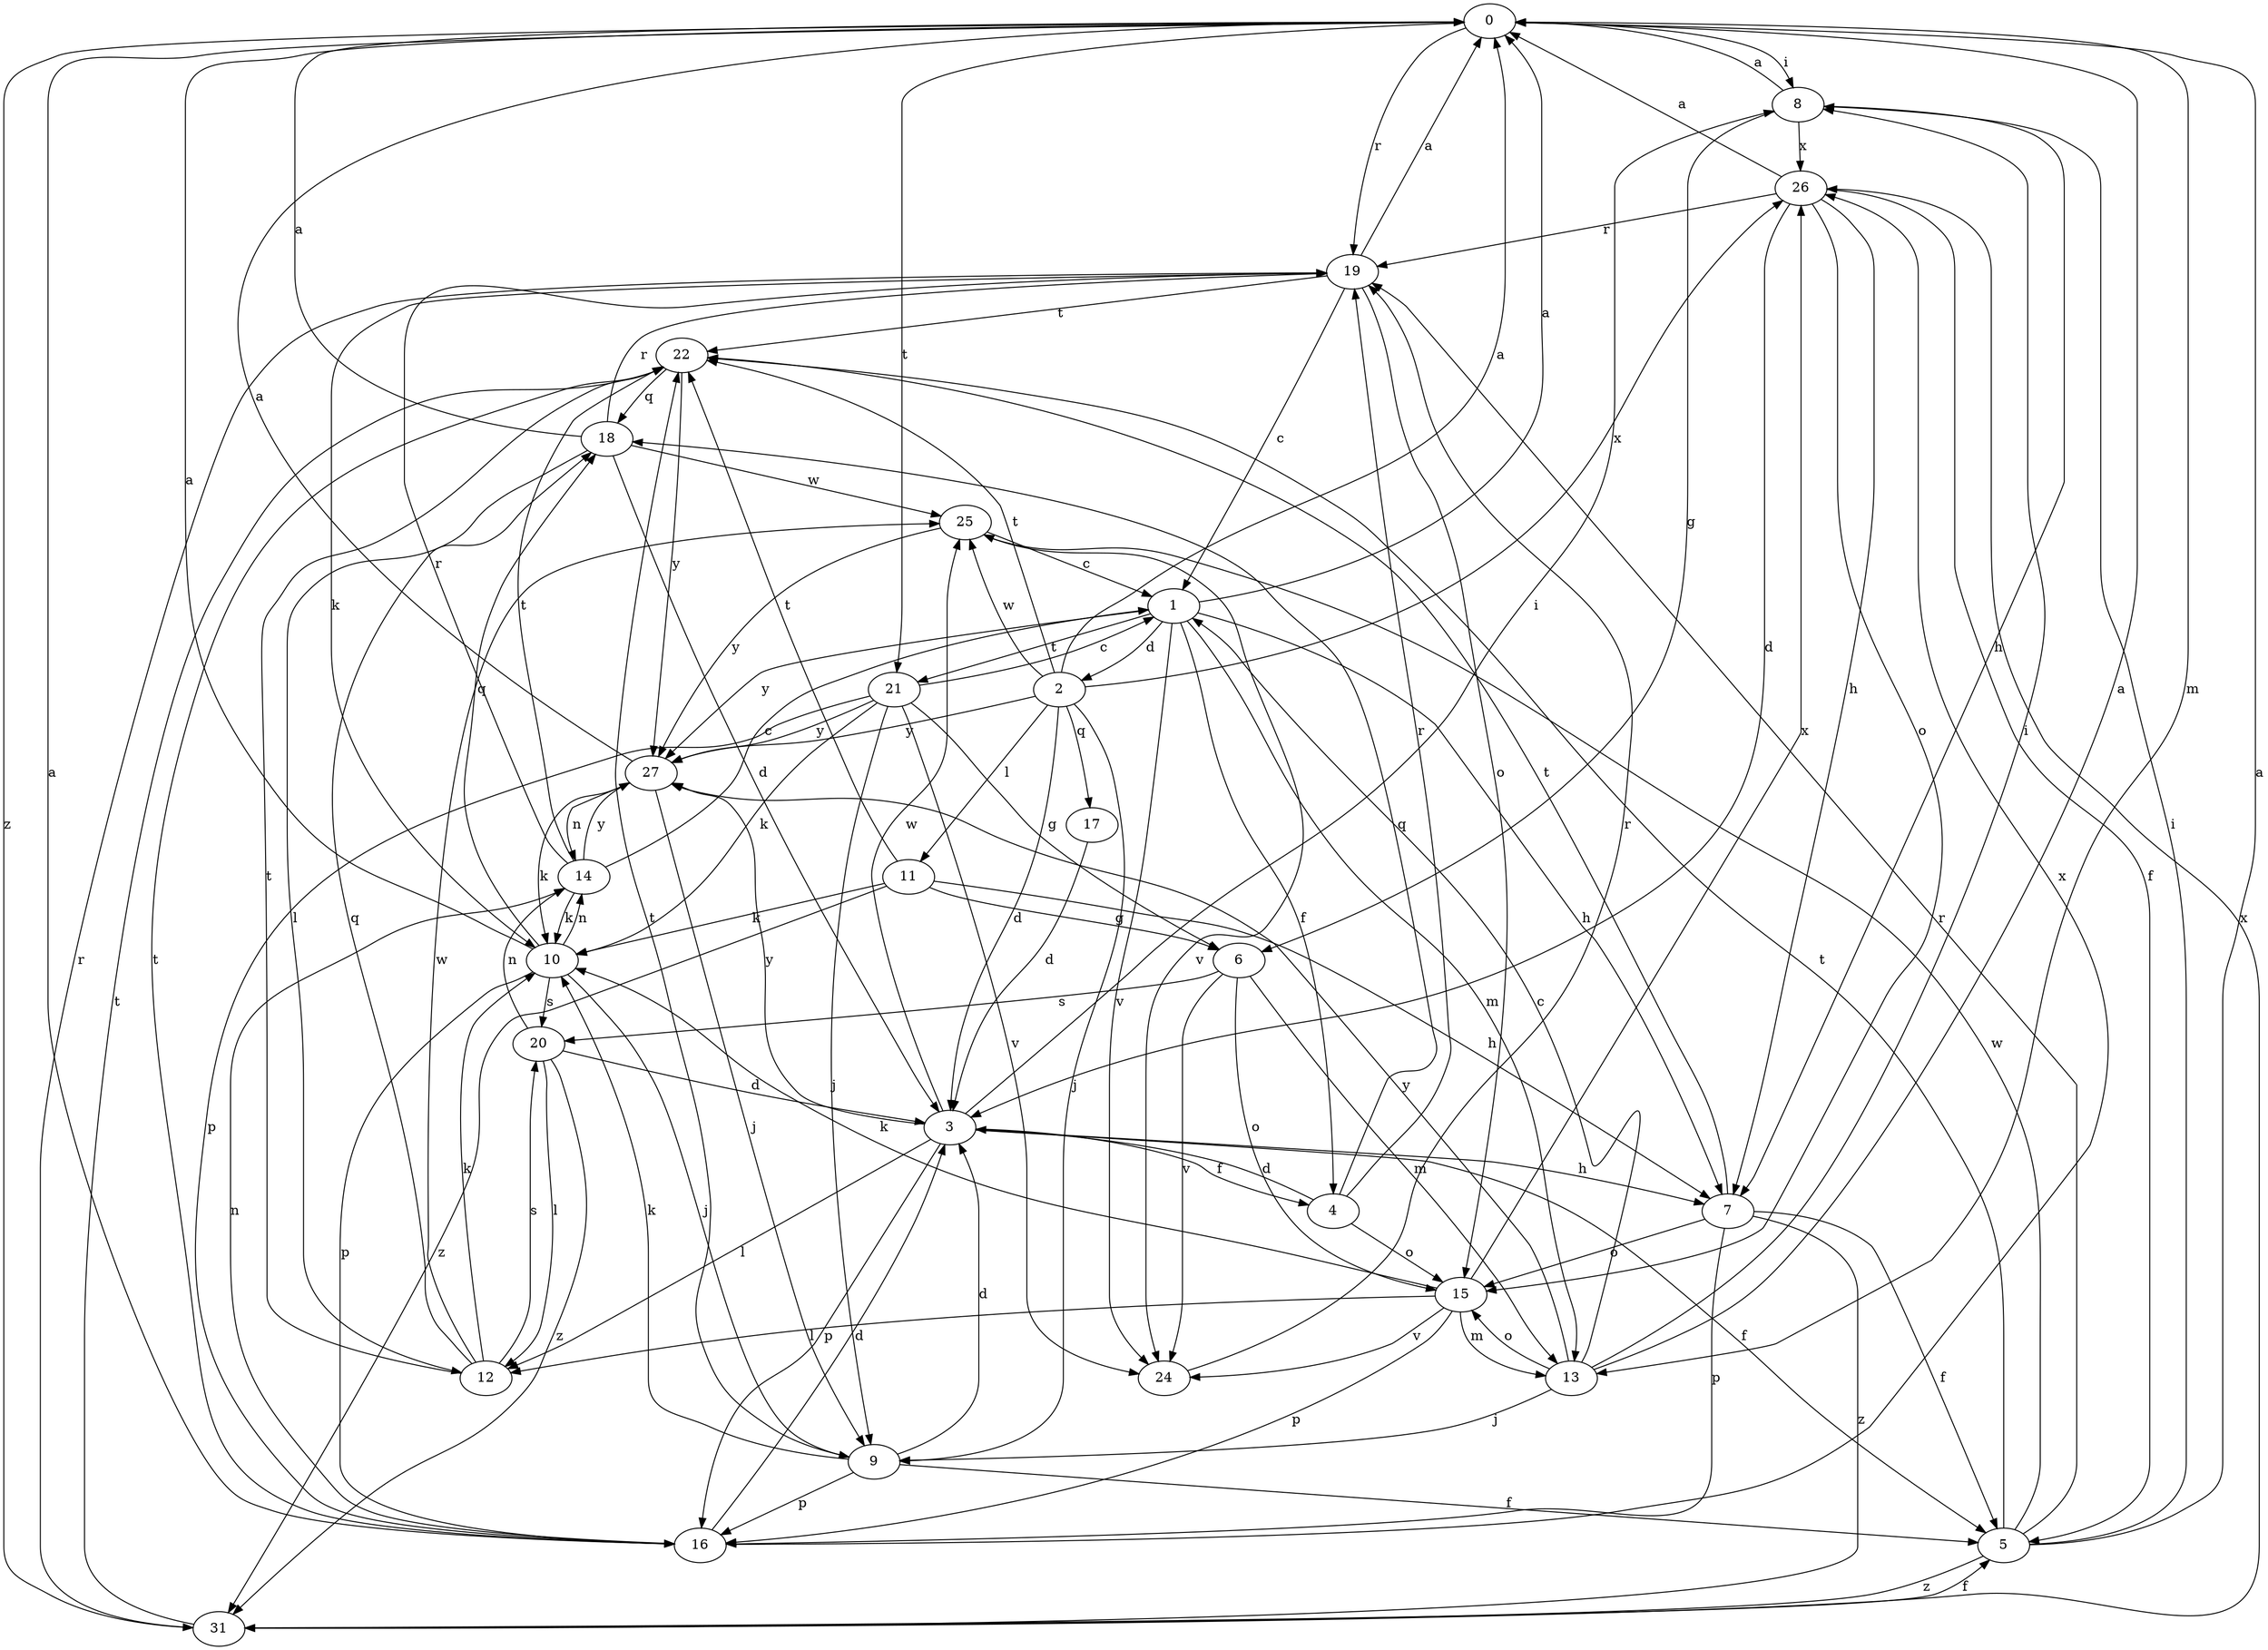strict digraph  {
0;
1;
2;
3;
4;
5;
6;
7;
8;
9;
10;
11;
12;
13;
14;
15;
16;
17;
18;
19;
20;
21;
22;
24;
25;
26;
27;
31;
0 -> 8  [label=i];
0 -> 13  [label=m];
0 -> 19  [label=r];
0 -> 21  [label=t];
0 -> 31  [label=z];
1 -> 0  [label=a];
1 -> 2  [label=d];
1 -> 4  [label=f];
1 -> 7  [label=h];
1 -> 13  [label=m];
1 -> 21  [label=t];
1 -> 24  [label=v];
1 -> 27  [label=y];
2 -> 0  [label=a];
2 -> 3  [label=d];
2 -> 9  [label=j];
2 -> 11  [label=l];
2 -> 17  [label=q];
2 -> 22  [label=t];
2 -> 25  [label=w];
2 -> 26  [label=x];
2 -> 27  [label=y];
3 -> 4  [label=f];
3 -> 5  [label=f];
3 -> 7  [label=h];
3 -> 8  [label=i];
3 -> 12  [label=l];
3 -> 16  [label=p];
3 -> 25  [label=w];
3 -> 27  [label=y];
4 -> 3  [label=d];
4 -> 15  [label=o];
4 -> 18  [label=q];
4 -> 19  [label=r];
5 -> 0  [label=a];
5 -> 8  [label=i];
5 -> 19  [label=r];
5 -> 22  [label=t];
5 -> 25  [label=w];
5 -> 31  [label=z];
6 -> 13  [label=m];
6 -> 15  [label=o];
6 -> 20  [label=s];
6 -> 24  [label=v];
7 -> 5  [label=f];
7 -> 15  [label=o];
7 -> 16  [label=p];
7 -> 22  [label=t];
7 -> 31  [label=z];
8 -> 0  [label=a];
8 -> 6  [label=g];
8 -> 7  [label=h];
8 -> 26  [label=x];
9 -> 3  [label=d];
9 -> 5  [label=f];
9 -> 10  [label=k];
9 -> 16  [label=p];
9 -> 22  [label=t];
10 -> 0  [label=a];
10 -> 9  [label=j];
10 -> 14  [label=n];
10 -> 16  [label=p];
10 -> 18  [label=q];
10 -> 20  [label=s];
11 -> 6  [label=g];
11 -> 7  [label=h];
11 -> 10  [label=k];
11 -> 22  [label=t];
11 -> 31  [label=z];
12 -> 10  [label=k];
12 -> 18  [label=q];
12 -> 20  [label=s];
12 -> 22  [label=t];
12 -> 25  [label=w];
13 -> 0  [label=a];
13 -> 1  [label=c];
13 -> 8  [label=i];
13 -> 9  [label=j];
13 -> 15  [label=o];
13 -> 27  [label=y];
14 -> 1  [label=c];
14 -> 10  [label=k];
14 -> 19  [label=r];
14 -> 22  [label=t];
14 -> 27  [label=y];
15 -> 10  [label=k];
15 -> 12  [label=l];
15 -> 13  [label=m];
15 -> 16  [label=p];
15 -> 24  [label=v];
15 -> 26  [label=x];
16 -> 0  [label=a];
16 -> 3  [label=d];
16 -> 14  [label=n];
16 -> 22  [label=t];
16 -> 26  [label=x];
17 -> 3  [label=d];
18 -> 0  [label=a];
18 -> 3  [label=d];
18 -> 12  [label=l];
18 -> 19  [label=r];
18 -> 25  [label=w];
19 -> 0  [label=a];
19 -> 1  [label=c];
19 -> 10  [label=k];
19 -> 15  [label=o];
19 -> 22  [label=t];
20 -> 3  [label=d];
20 -> 12  [label=l];
20 -> 14  [label=n];
20 -> 31  [label=z];
21 -> 1  [label=c];
21 -> 6  [label=g];
21 -> 9  [label=j];
21 -> 10  [label=k];
21 -> 16  [label=p];
21 -> 24  [label=v];
21 -> 27  [label=y];
22 -> 18  [label=q];
22 -> 27  [label=y];
24 -> 19  [label=r];
25 -> 1  [label=c];
25 -> 24  [label=v];
25 -> 27  [label=y];
26 -> 0  [label=a];
26 -> 3  [label=d];
26 -> 5  [label=f];
26 -> 7  [label=h];
26 -> 15  [label=o];
26 -> 19  [label=r];
27 -> 0  [label=a];
27 -> 9  [label=j];
27 -> 10  [label=k];
27 -> 14  [label=n];
31 -> 5  [label=f];
31 -> 19  [label=r];
31 -> 22  [label=t];
31 -> 26  [label=x];
}
